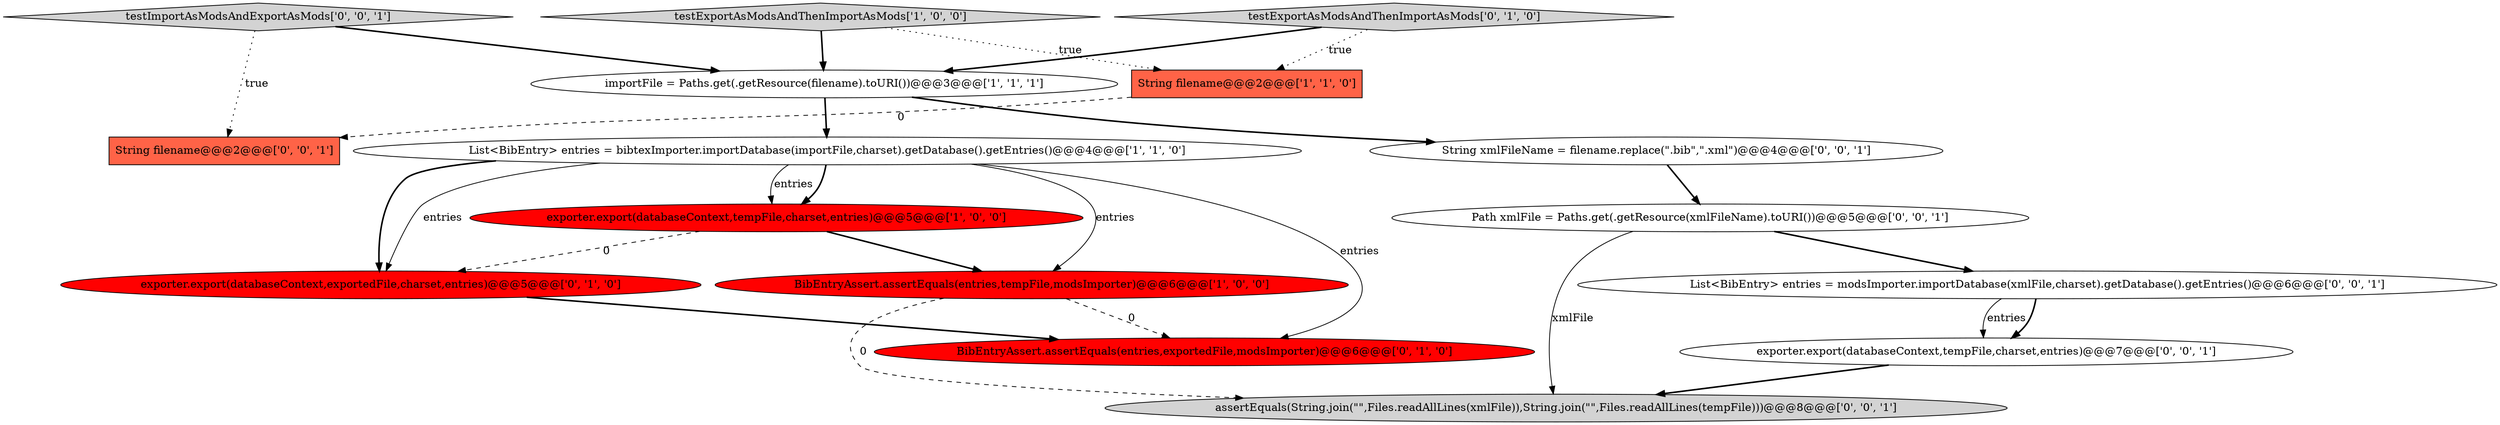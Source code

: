 digraph {
11 [style = filled, label = "assertEquals(String.join(\"\",Files.readAllLines(xmlFile)),String.join(\"\",Files.readAllLines(tempFile)))@@@8@@@['0', '0', '1']", fillcolor = lightgray, shape = ellipse image = "AAA0AAABBB3BBB"];
3 [style = filled, label = "importFile = Paths.get(.getResource(filename).toURI())@@@3@@@['1', '1', '1']", fillcolor = white, shape = ellipse image = "AAA0AAABBB1BBB"];
0 [style = filled, label = "List<BibEntry> entries = bibtexImporter.importDatabase(importFile,charset).getDatabase().getEntries()@@@4@@@['1', '1', '0']", fillcolor = white, shape = ellipse image = "AAA0AAABBB1BBB"];
4 [style = filled, label = "exporter.export(databaseContext,tempFile,charset,entries)@@@5@@@['1', '0', '0']", fillcolor = red, shape = ellipse image = "AAA1AAABBB1BBB"];
15 [style = filled, label = "Path xmlFile = Paths.get(.getResource(xmlFileName).toURI())@@@5@@@['0', '0', '1']", fillcolor = white, shape = ellipse image = "AAA0AAABBB3BBB"];
14 [style = filled, label = "exporter.export(databaseContext,tempFile,charset,entries)@@@7@@@['0', '0', '1']", fillcolor = white, shape = ellipse image = "AAA0AAABBB3BBB"];
7 [style = filled, label = "BibEntryAssert.assertEquals(entries,exportedFile,modsImporter)@@@6@@@['0', '1', '0']", fillcolor = red, shape = ellipse image = "AAA1AAABBB2BBB"];
10 [style = filled, label = "String filename@@@2@@@['0', '0', '1']", fillcolor = tomato, shape = box image = "AAA0AAABBB3BBB"];
2 [style = filled, label = "testExportAsModsAndThenImportAsMods['1', '0', '0']", fillcolor = lightgray, shape = diamond image = "AAA0AAABBB1BBB"];
6 [style = filled, label = "testExportAsModsAndThenImportAsMods['0', '1', '0']", fillcolor = lightgray, shape = diamond image = "AAA0AAABBB2BBB"];
13 [style = filled, label = "String xmlFileName = filename.replace(\".bib\",\".xml\")@@@4@@@['0', '0', '1']", fillcolor = white, shape = ellipse image = "AAA0AAABBB3BBB"];
8 [style = filled, label = "exporter.export(databaseContext,exportedFile,charset,entries)@@@5@@@['0', '1', '0']", fillcolor = red, shape = ellipse image = "AAA1AAABBB2BBB"];
9 [style = filled, label = "testImportAsModsAndExportAsMods['0', '0', '1']", fillcolor = lightgray, shape = diamond image = "AAA0AAABBB3BBB"];
5 [style = filled, label = "String filename@@@2@@@['1', '1', '0']", fillcolor = tomato, shape = box image = "AAA0AAABBB1BBB"];
12 [style = filled, label = "List<BibEntry> entries = modsImporter.importDatabase(xmlFile,charset).getDatabase().getEntries()@@@6@@@['0', '0', '1']", fillcolor = white, shape = ellipse image = "AAA0AAABBB3BBB"];
1 [style = filled, label = "BibEntryAssert.assertEquals(entries,tempFile,modsImporter)@@@6@@@['1', '0', '0']", fillcolor = red, shape = ellipse image = "AAA1AAABBB1BBB"];
12->14 [style = solid, label="entries"];
6->3 [style = bold, label=""];
15->11 [style = solid, label="xmlFile"];
2->3 [style = bold, label=""];
0->7 [style = solid, label="entries"];
0->1 [style = solid, label="entries"];
3->0 [style = bold, label=""];
8->7 [style = bold, label=""];
5->10 [style = dashed, label="0"];
0->4 [style = bold, label=""];
1->11 [style = dashed, label="0"];
12->14 [style = bold, label=""];
0->8 [style = bold, label=""];
4->8 [style = dashed, label="0"];
3->13 [style = bold, label=""];
9->3 [style = bold, label=""];
4->1 [style = bold, label=""];
15->12 [style = bold, label=""];
13->15 [style = bold, label=""];
0->4 [style = solid, label="entries"];
1->7 [style = dashed, label="0"];
2->5 [style = dotted, label="true"];
9->10 [style = dotted, label="true"];
14->11 [style = bold, label=""];
0->8 [style = solid, label="entries"];
6->5 [style = dotted, label="true"];
}

